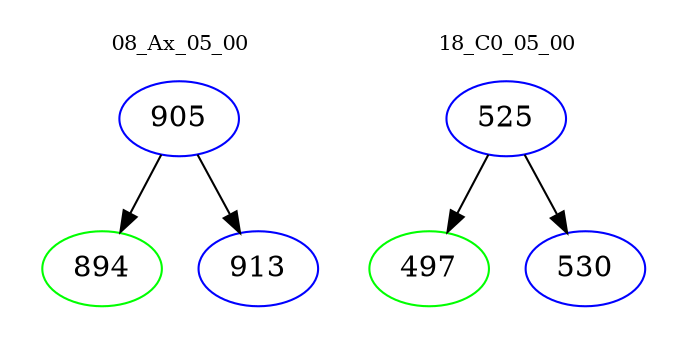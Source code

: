 digraph{
subgraph cluster_0 {
color = white
label = "08_Ax_05_00";
fontsize=10;
T0_905 [label="905", color="blue"]
T0_905 -> T0_894 [color="black"]
T0_894 [label="894", color="green"]
T0_905 -> T0_913 [color="black"]
T0_913 [label="913", color="blue"]
}
subgraph cluster_1 {
color = white
label = "18_C0_05_00";
fontsize=10;
T1_525 [label="525", color="blue"]
T1_525 -> T1_497 [color="black"]
T1_497 [label="497", color="green"]
T1_525 -> T1_530 [color="black"]
T1_530 [label="530", color="blue"]
}
}
